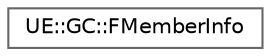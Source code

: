 digraph "Graphical Class Hierarchy"
{
 // INTERACTIVE_SVG=YES
 // LATEX_PDF_SIZE
  bgcolor="transparent";
  edge [fontname=Helvetica,fontsize=10,labelfontname=Helvetica,labelfontsize=10];
  node [fontname=Helvetica,fontsize=10,shape=box,height=0.2,width=0.4];
  rankdir="LR";
  Node0 [id="Node000000",label="UE::GC::FMemberInfo",height=0.2,width=0.4,color="grey40", fillcolor="white", style="filled",URL="$d7/d7d/structUE_1_1GC_1_1FMemberInfo.html",tooltip=" "];
}
